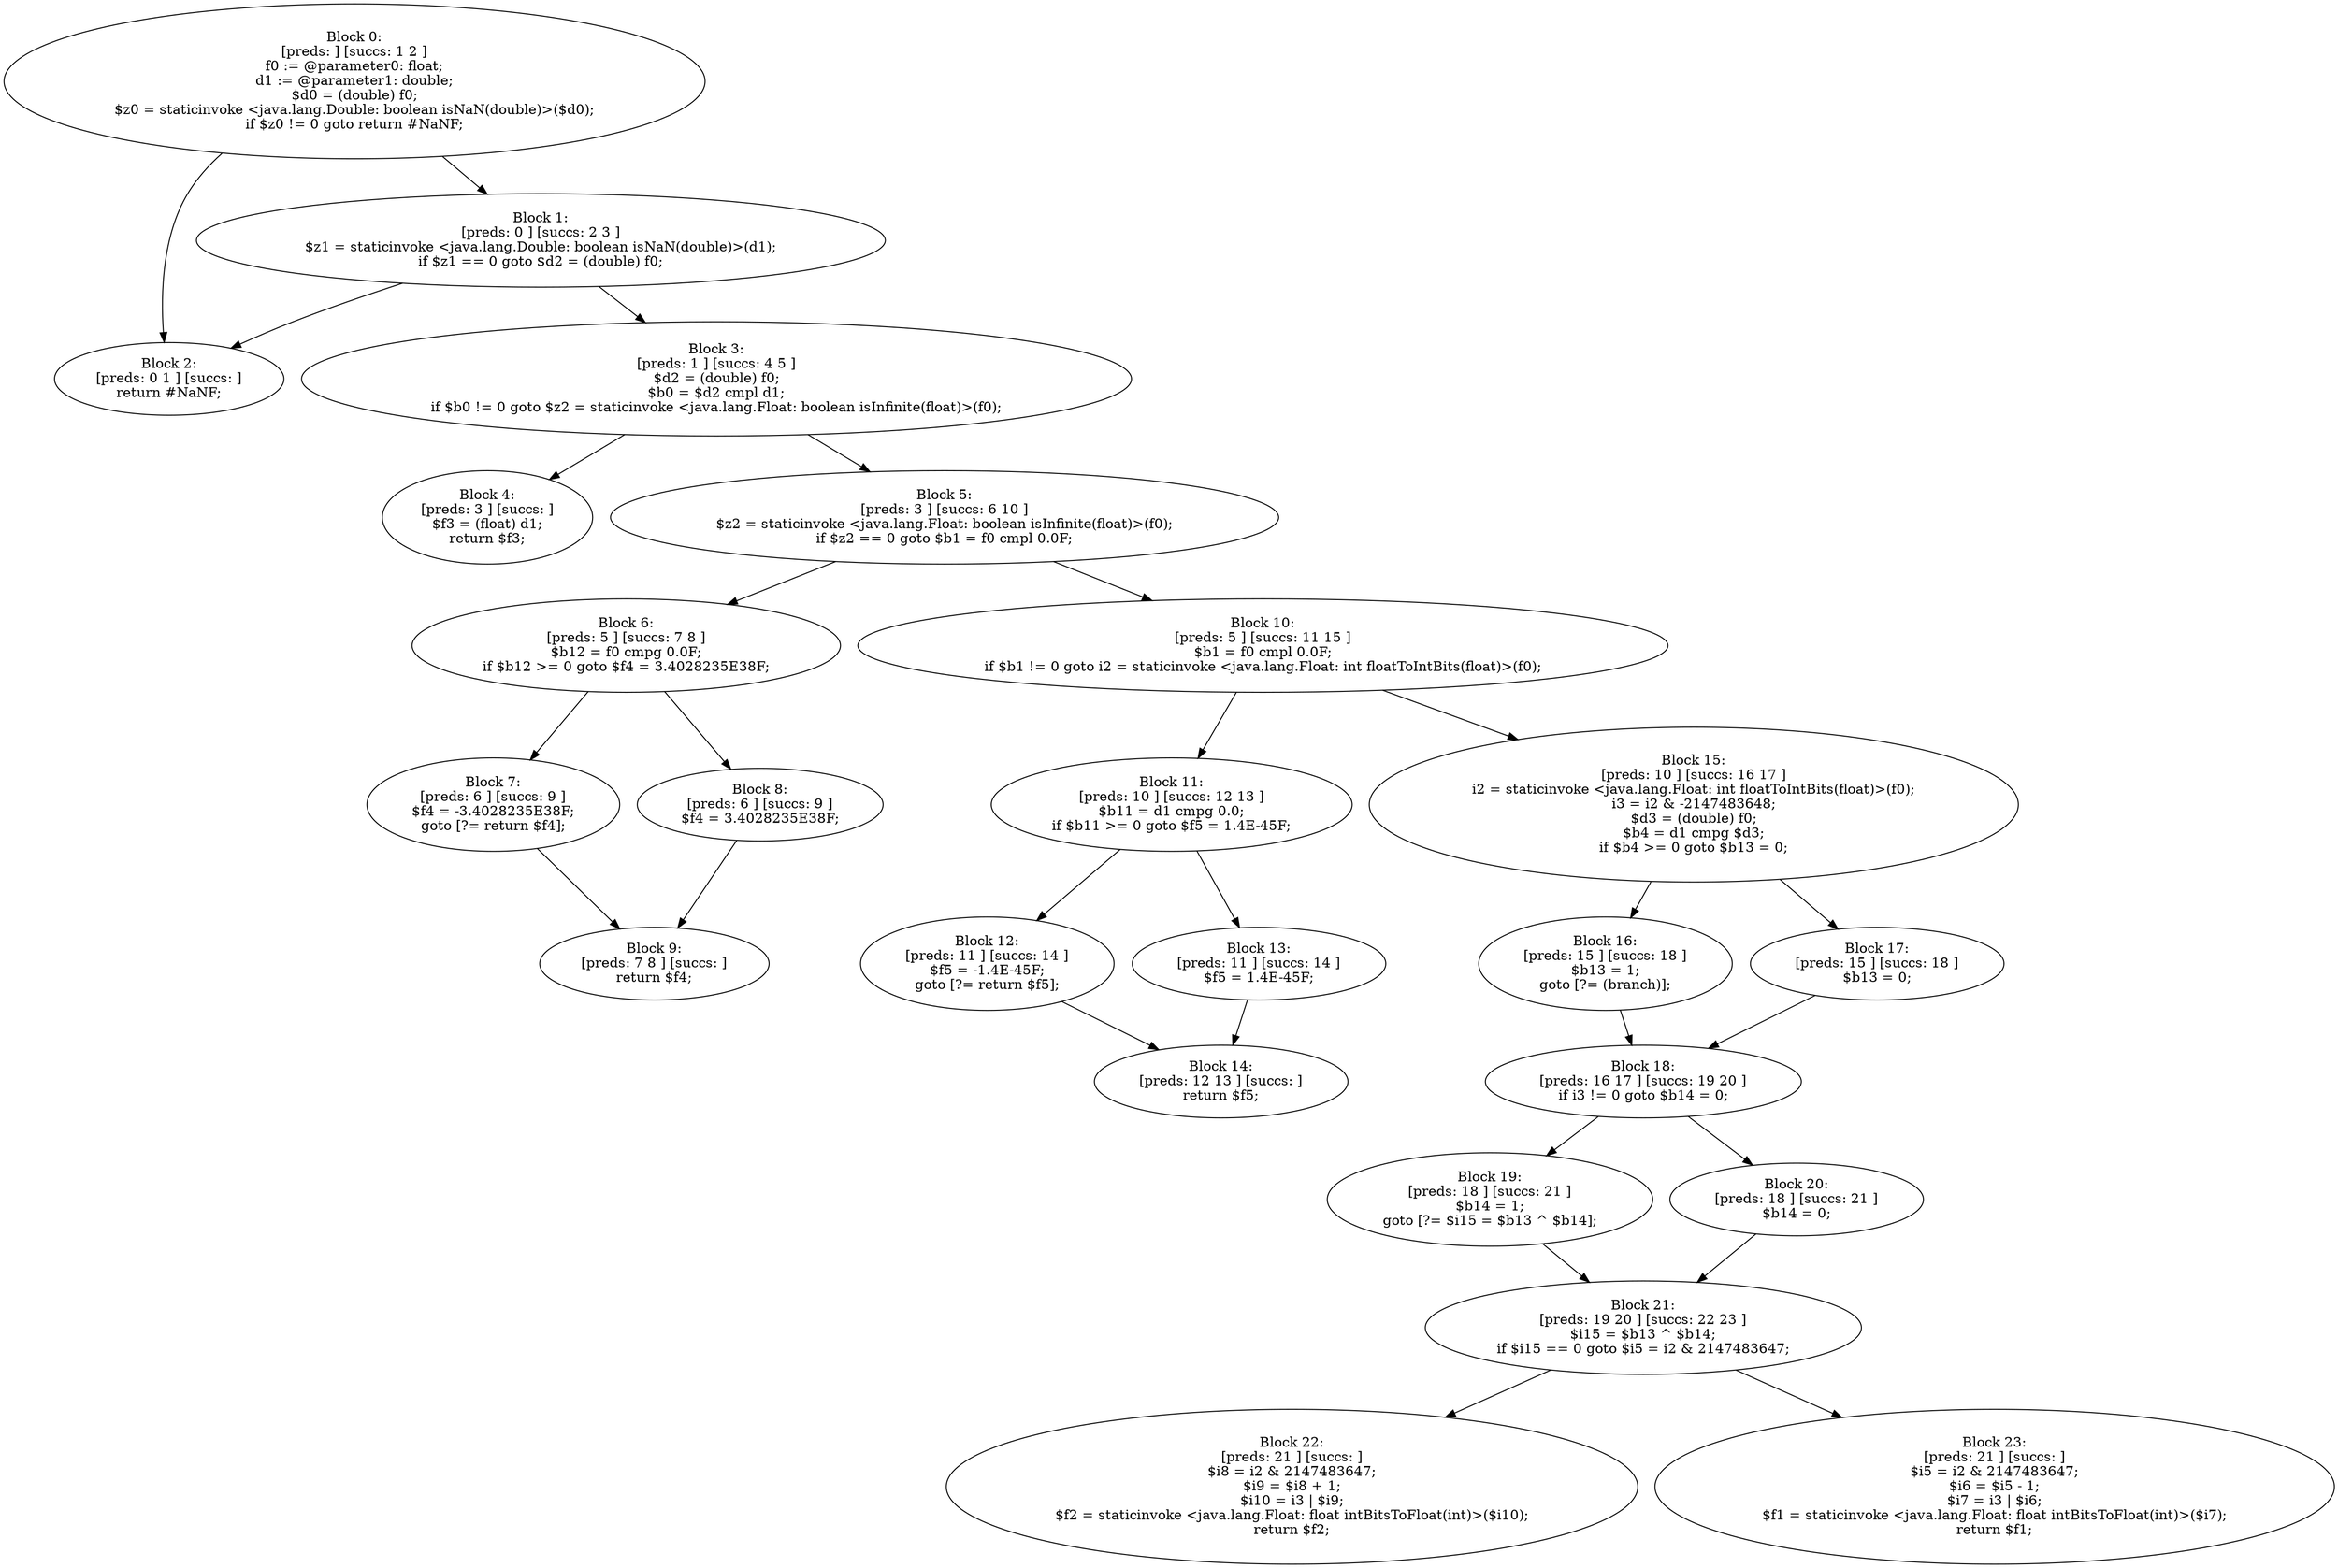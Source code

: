 digraph "unitGraph" {
    "Block 0:
[preds: ] [succs: 1 2 ]
f0 := @parameter0: float;
d1 := @parameter1: double;
$d0 = (double) f0;
$z0 = staticinvoke <java.lang.Double: boolean isNaN(double)>($d0);
if $z0 != 0 goto return #NaNF;
"
    "Block 1:
[preds: 0 ] [succs: 2 3 ]
$z1 = staticinvoke <java.lang.Double: boolean isNaN(double)>(d1);
if $z1 == 0 goto $d2 = (double) f0;
"
    "Block 2:
[preds: 0 1 ] [succs: ]
return #NaNF;
"
    "Block 3:
[preds: 1 ] [succs: 4 5 ]
$d2 = (double) f0;
$b0 = $d2 cmpl d1;
if $b0 != 0 goto $z2 = staticinvoke <java.lang.Float: boolean isInfinite(float)>(f0);
"
    "Block 4:
[preds: 3 ] [succs: ]
$f3 = (float) d1;
return $f3;
"
    "Block 5:
[preds: 3 ] [succs: 6 10 ]
$z2 = staticinvoke <java.lang.Float: boolean isInfinite(float)>(f0);
if $z2 == 0 goto $b1 = f0 cmpl 0.0F;
"
    "Block 6:
[preds: 5 ] [succs: 7 8 ]
$b12 = f0 cmpg 0.0F;
if $b12 >= 0 goto $f4 = 3.4028235E38F;
"
    "Block 7:
[preds: 6 ] [succs: 9 ]
$f4 = -3.4028235E38F;
goto [?= return $f4];
"
    "Block 8:
[preds: 6 ] [succs: 9 ]
$f4 = 3.4028235E38F;
"
    "Block 9:
[preds: 7 8 ] [succs: ]
return $f4;
"
    "Block 10:
[preds: 5 ] [succs: 11 15 ]
$b1 = f0 cmpl 0.0F;
if $b1 != 0 goto i2 = staticinvoke <java.lang.Float: int floatToIntBits(float)>(f0);
"
    "Block 11:
[preds: 10 ] [succs: 12 13 ]
$b11 = d1 cmpg 0.0;
if $b11 >= 0 goto $f5 = 1.4E-45F;
"
    "Block 12:
[preds: 11 ] [succs: 14 ]
$f5 = -1.4E-45F;
goto [?= return $f5];
"
    "Block 13:
[preds: 11 ] [succs: 14 ]
$f5 = 1.4E-45F;
"
    "Block 14:
[preds: 12 13 ] [succs: ]
return $f5;
"
    "Block 15:
[preds: 10 ] [succs: 16 17 ]
i2 = staticinvoke <java.lang.Float: int floatToIntBits(float)>(f0);
i3 = i2 & -2147483648;
$d3 = (double) f0;
$b4 = d1 cmpg $d3;
if $b4 >= 0 goto $b13 = 0;
"
    "Block 16:
[preds: 15 ] [succs: 18 ]
$b13 = 1;
goto [?= (branch)];
"
    "Block 17:
[preds: 15 ] [succs: 18 ]
$b13 = 0;
"
    "Block 18:
[preds: 16 17 ] [succs: 19 20 ]
if i3 != 0 goto $b14 = 0;
"
    "Block 19:
[preds: 18 ] [succs: 21 ]
$b14 = 1;
goto [?= $i15 = $b13 ^ $b14];
"
    "Block 20:
[preds: 18 ] [succs: 21 ]
$b14 = 0;
"
    "Block 21:
[preds: 19 20 ] [succs: 22 23 ]
$i15 = $b13 ^ $b14;
if $i15 == 0 goto $i5 = i2 & 2147483647;
"
    "Block 22:
[preds: 21 ] [succs: ]
$i8 = i2 & 2147483647;
$i9 = $i8 + 1;
$i10 = i3 | $i9;
$f2 = staticinvoke <java.lang.Float: float intBitsToFloat(int)>($i10);
return $f2;
"
    "Block 23:
[preds: 21 ] [succs: ]
$i5 = i2 & 2147483647;
$i6 = $i5 - 1;
$i7 = i3 | $i6;
$f1 = staticinvoke <java.lang.Float: float intBitsToFloat(int)>($i7);
return $f1;
"
    "Block 0:
[preds: ] [succs: 1 2 ]
f0 := @parameter0: float;
d1 := @parameter1: double;
$d0 = (double) f0;
$z0 = staticinvoke <java.lang.Double: boolean isNaN(double)>($d0);
if $z0 != 0 goto return #NaNF;
"->"Block 1:
[preds: 0 ] [succs: 2 3 ]
$z1 = staticinvoke <java.lang.Double: boolean isNaN(double)>(d1);
if $z1 == 0 goto $d2 = (double) f0;
";
    "Block 0:
[preds: ] [succs: 1 2 ]
f0 := @parameter0: float;
d1 := @parameter1: double;
$d0 = (double) f0;
$z0 = staticinvoke <java.lang.Double: boolean isNaN(double)>($d0);
if $z0 != 0 goto return #NaNF;
"->"Block 2:
[preds: 0 1 ] [succs: ]
return #NaNF;
";
    "Block 1:
[preds: 0 ] [succs: 2 3 ]
$z1 = staticinvoke <java.lang.Double: boolean isNaN(double)>(d1);
if $z1 == 0 goto $d2 = (double) f0;
"->"Block 2:
[preds: 0 1 ] [succs: ]
return #NaNF;
";
    "Block 1:
[preds: 0 ] [succs: 2 3 ]
$z1 = staticinvoke <java.lang.Double: boolean isNaN(double)>(d1);
if $z1 == 0 goto $d2 = (double) f0;
"->"Block 3:
[preds: 1 ] [succs: 4 5 ]
$d2 = (double) f0;
$b0 = $d2 cmpl d1;
if $b0 != 0 goto $z2 = staticinvoke <java.lang.Float: boolean isInfinite(float)>(f0);
";
    "Block 3:
[preds: 1 ] [succs: 4 5 ]
$d2 = (double) f0;
$b0 = $d2 cmpl d1;
if $b0 != 0 goto $z2 = staticinvoke <java.lang.Float: boolean isInfinite(float)>(f0);
"->"Block 4:
[preds: 3 ] [succs: ]
$f3 = (float) d1;
return $f3;
";
    "Block 3:
[preds: 1 ] [succs: 4 5 ]
$d2 = (double) f0;
$b0 = $d2 cmpl d1;
if $b0 != 0 goto $z2 = staticinvoke <java.lang.Float: boolean isInfinite(float)>(f0);
"->"Block 5:
[preds: 3 ] [succs: 6 10 ]
$z2 = staticinvoke <java.lang.Float: boolean isInfinite(float)>(f0);
if $z2 == 0 goto $b1 = f0 cmpl 0.0F;
";
    "Block 5:
[preds: 3 ] [succs: 6 10 ]
$z2 = staticinvoke <java.lang.Float: boolean isInfinite(float)>(f0);
if $z2 == 0 goto $b1 = f0 cmpl 0.0F;
"->"Block 6:
[preds: 5 ] [succs: 7 8 ]
$b12 = f0 cmpg 0.0F;
if $b12 >= 0 goto $f4 = 3.4028235E38F;
";
    "Block 5:
[preds: 3 ] [succs: 6 10 ]
$z2 = staticinvoke <java.lang.Float: boolean isInfinite(float)>(f0);
if $z2 == 0 goto $b1 = f0 cmpl 0.0F;
"->"Block 10:
[preds: 5 ] [succs: 11 15 ]
$b1 = f0 cmpl 0.0F;
if $b1 != 0 goto i2 = staticinvoke <java.lang.Float: int floatToIntBits(float)>(f0);
";
    "Block 6:
[preds: 5 ] [succs: 7 8 ]
$b12 = f0 cmpg 0.0F;
if $b12 >= 0 goto $f4 = 3.4028235E38F;
"->"Block 7:
[preds: 6 ] [succs: 9 ]
$f4 = -3.4028235E38F;
goto [?= return $f4];
";
    "Block 6:
[preds: 5 ] [succs: 7 8 ]
$b12 = f0 cmpg 0.0F;
if $b12 >= 0 goto $f4 = 3.4028235E38F;
"->"Block 8:
[preds: 6 ] [succs: 9 ]
$f4 = 3.4028235E38F;
";
    "Block 7:
[preds: 6 ] [succs: 9 ]
$f4 = -3.4028235E38F;
goto [?= return $f4];
"->"Block 9:
[preds: 7 8 ] [succs: ]
return $f4;
";
    "Block 8:
[preds: 6 ] [succs: 9 ]
$f4 = 3.4028235E38F;
"->"Block 9:
[preds: 7 8 ] [succs: ]
return $f4;
";
    "Block 10:
[preds: 5 ] [succs: 11 15 ]
$b1 = f0 cmpl 0.0F;
if $b1 != 0 goto i2 = staticinvoke <java.lang.Float: int floatToIntBits(float)>(f0);
"->"Block 11:
[preds: 10 ] [succs: 12 13 ]
$b11 = d1 cmpg 0.0;
if $b11 >= 0 goto $f5 = 1.4E-45F;
";
    "Block 10:
[preds: 5 ] [succs: 11 15 ]
$b1 = f0 cmpl 0.0F;
if $b1 != 0 goto i2 = staticinvoke <java.lang.Float: int floatToIntBits(float)>(f0);
"->"Block 15:
[preds: 10 ] [succs: 16 17 ]
i2 = staticinvoke <java.lang.Float: int floatToIntBits(float)>(f0);
i3 = i2 & -2147483648;
$d3 = (double) f0;
$b4 = d1 cmpg $d3;
if $b4 >= 0 goto $b13 = 0;
";
    "Block 11:
[preds: 10 ] [succs: 12 13 ]
$b11 = d1 cmpg 0.0;
if $b11 >= 0 goto $f5 = 1.4E-45F;
"->"Block 12:
[preds: 11 ] [succs: 14 ]
$f5 = -1.4E-45F;
goto [?= return $f5];
";
    "Block 11:
[preds: 10 ] [succs: 12 13 ]
$b11 = d1 cmpg 0.0;
if $b11 >= 0 goto $f5 = 1.4E-45F;
"->"Block 13:
[preds: 11 ] [succs: 14 ]
$f5 = 1.4E-45F;
";
    "Block 12:
[preds: 11 ] [succs: 14 ]
$f5 = -1.4E-45F;
goto [?= return $f5];
"->"Block 14:
[preds: 12 13 ] [succs: ]
return $f5;
";
    "Block 13:
[preds: 11 ] [succs: 14 ]
$f5 = 1.4E-45F;
"->"Block 14:
[preds: 12 13 ] [succs: ]
return $f5;
";
    "Block 15:
[preds: 10 ] [succs: 16 17 ]
i2 = staticinvoke <java.lang.Float: int floatToIntBits(float)>(f0);
i3 = i2 & -2147483648;
$d3 = (double) f0;
$b4 = d1 cmpg $d3;
if $b4 >= 0 goto $b13 = 0;
"->"Block 16:
[preds: 15 ] [succs: 18 ]
$b13 = 1;
goto [?= (branch)];
";
    "Block 15:
[preds: 10 ] [succs: 16 17 ]
i2 = staticinvoke <java.lang.Float: int floatToIntBits(float)>(f0);
i3 = i2 & -2147483648;
$d3 = (double) f0;
$b4 = d1 cmpg $d3;
if $b4 >= 0 goto $b13 = 0;
"->"Block 17:
[preds: 15 ] [succs: 18 ]
$b13 = 0;
";
    "Block 16:
[preds: 15 ] [succs: 18 ]
$b13 = 1;
goto [?= (branch)];
"->"Block 18:
[preds: 16 17 ] [succs: 19 20 ]
if i3 != 0 goto $b14 = 0;
";
    "Block 17:
[preds: 15 ] [succs: 18 ]
$b13 = 0;
"->"Block 18:
[preds: 16 17 ] [succs: 19 20 ]
if i3 != 0 goto $b14 = 0;
";
    "Block 18:
[preds: 16 17 ] [succs: 19 20 ]
if i3 != 0 goto $b14 = 0;
"->"Block 19:
[preds: 18 ] [succs: 21 ]
$b14 = 1;
goto [?= $i15 = $b13 ^ $b14];
";
    "Block 18:
[preds: 16 17 ] [succs: 19 20 ]
if i3 != 0 goto $b14 = 0;
"->"Block 20:
[preds: 18 ] [succs: 21 ]
$b14 = 0;
";
    "Block 19:
[preds: 18 ] [succs: 21 ]
$b14 = 1;
goto [?= $i15 = $b13 ^ $b14];
"->"Block 21:
[preds: 19 20 ] [succs: 22 23 ]
$i15 = $b13 ^ $b14;
if $i15 == 0 goto $i5 = i2 & 2147483647;
";
    "Block 20:
[preds: 18 ] [succs: 21 ]
$b14 = 0;
"->"Block 21:
[preds: 19 20 ] [succs: 22 23 ]
$i15 = $b13 ^ $b14;
if $i15 == 0 goto $i5 = i2 & 2147483647;
";
    "Block 21:
[preds: 19 20 ] [succs: 22 23 ]
$i15 = $b13 ^ $b14;
if $i15 == 0 goto $i5 = i2 & 2147483647;
"->"Block 22:
[preds: 21 ] [succs: ]
$i8 = i2 & 2147483647;
$i9 = $i8 + 1;
$i10 = i3 | $i9;
$f2 = staticinvoke <java.lang.Float: float intBitsToFloat(int)>($i10);
return $f2;
";
    "Block 21:
[preds: 19 20 ] [succs: 22 23 ]
$i15 = $b13 ^ $b14;
if $i15 == 0 goto $i5 = i2 & 2147483647;
"->"Block 23:
[preds: 21 ] [succs: ]
$i5 = i2 & 2147483647;
$i6 = $i5 - 1;
$i7 = i3 | $i6;
$f1 = staticinvoke <java.lang.Float: float intBitsToFloat(int)>($i7);
return $f1;
";
}
